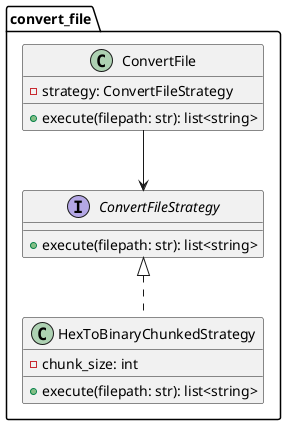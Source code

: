 @startuml convert_file
package "convert_file" {
    interface ConvertFileStrategy {
        +execute(filepath: str): list<string>
    }

    class ConvertFile {
        -strategy: ConvertFileStrategy
        +execute(filepath: str): list<string>
    }

    class HexToBinaryChunkedStrategy {
        -chunk_size: int
        +execute(filepath: str): list<string>
    }

    ConvertFileStrategy <|.. HexToBinaryChunkedStrategy

    ConvertFile --> ConvertFileStrategy
}
@enduml

